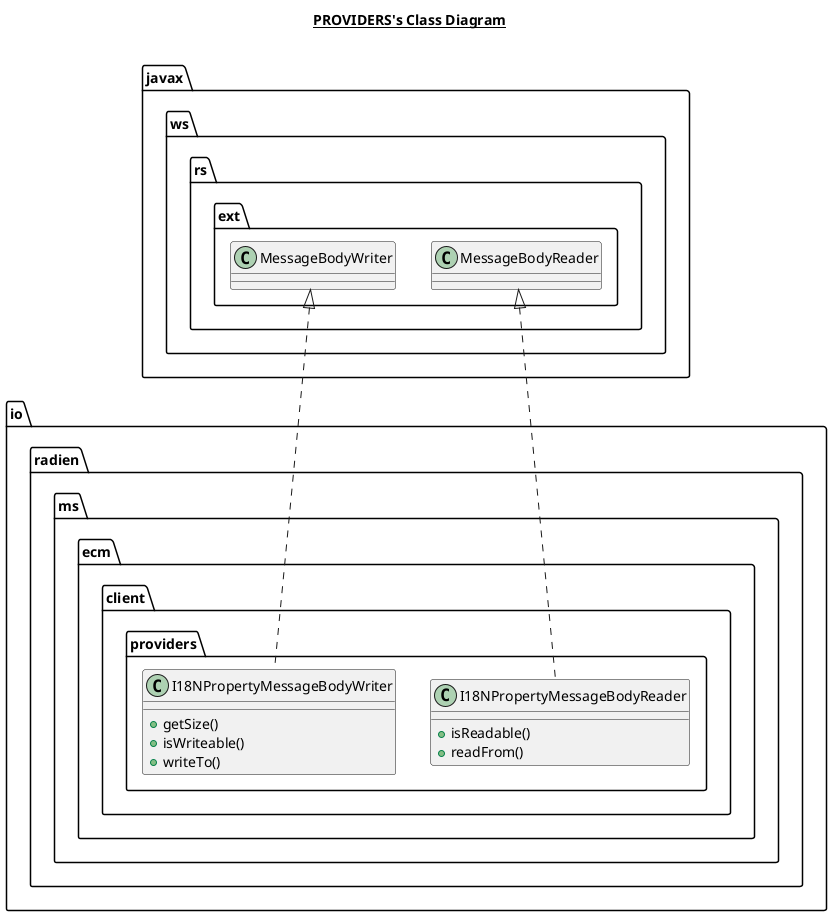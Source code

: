 @startuml

title __PROVIDERS's Class Diagram__\n

  namespace io.radien.ms.ecm.client.providers {
    class io.radien.ms.ecm.client.providers.I18NPropertyMessageBodyReader {
        + isReadable()
        + readFrom()
    }
  }
  

  namespace io.radien.ms.ecm.client.providers {
    class io.radien.ms.ecm.client.providers.I18NPropertyMessageBodyWriter {
        + getSize()
        + isWriteable()
        + writeTo()
    }
  }
  

  io.radien.ms.ecm.client.providers.I18NPropertyMessageBodyReader .up.|> javax.ws.rs.ext.MessageBodyReader
  io.radien.ms.ecm.client.providers.I18NPropertyMessageBodyWriter .up.|> javax.ws.rs.ext.MessageBodyWriter







@enduml
